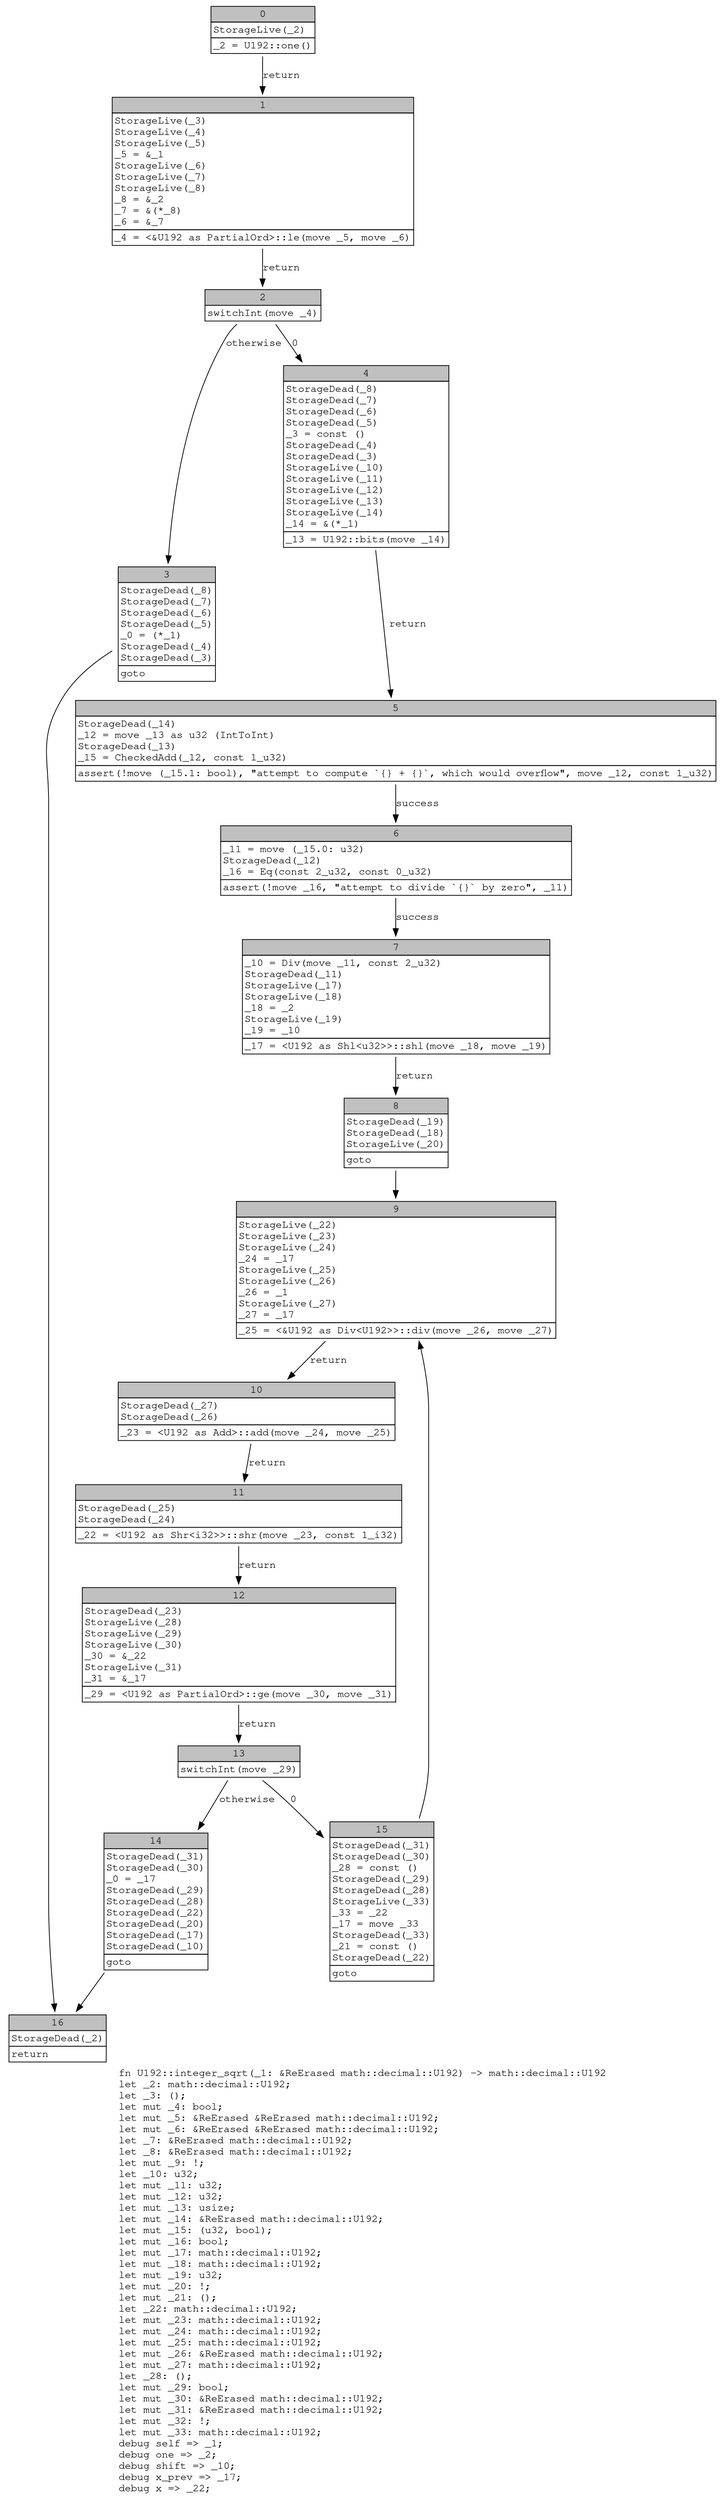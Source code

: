 digraph Mir_0_843 {
    graph [fontname="Courier, monospace"];
    node [fontname="Courier, monospace"];
    edge [fontname="Courier, monospace"];
    label=<fn U192::integer_sqrt(_1: &amp;ReErased math::decimal::U192) -&gt; math::decimal::U192<br align="left"/>let _2: math::decimal::U192;<br align="left"/>let _3: ();<br align="left"/>let mut _4: bool;<br align="left"/>let mut _5: &amp;ReErased &amp;ReErased math::decimal::U192;<br align="left"/>let mut _6: &amp;ReErased &amp;ReErased math::decimal::U192;<br align="left"/>let _7: &amp;ReErased math::decimal::U192;<br align="left"/>let _8: &amp;ReErased math::decimal::U192;<br align="left"/>let mut _9: !;<br align="left"/>let _10: u32;<br align="left"/>let mut _11: u32;<br align="left"/>let mut _12: u32;<br align="left"/>let mut _13: usize;<br align="left"/>let mut _14: &amp;ReErased math::decimal::U192;<br align="left"/>let mut _15: (u32, bool);<br align="left"/>let mut _16: bool;<br align="left"/>let mut _17: math::decimal::U192;<br align="left"/>let mut _18: math::decimal::U192;<br align="left"/>let mut _19: u32;<br align="left"/>let mut _20: !;<br align="left"/>let mut _21: ();<br align="left"/>let _22: math::decimal::U192;<br align="left"/>let mut _23: math::decimal::U192;<br align="left"/>let mut _24: math::decimal::U192;<br align="left"/>let mut _25: math::decimal::U192;<br align="left"/>let mut _26: &amp;ReErased math::decimal::U192;<br align="left"/>let mut _27: math::decimal::U192;<br align="left"/>let _28: ();<br align="left"/>let mut _29: bool;<br align="left"/>let mut _30: &amp;ReErased math::decimal::U192;<br align="left"/>let mut _31: &amp;ReErased math::decimal::U192;<br align="left"/>let mut _32: !;<br align="left"/>let mut _33: math::decimal::U192;<br align="left"/>debug self =&gt; _1;<br align="left"/>debug one =&gt; _2;<br align="left"/>debug shift =&gt; _10;<br align="left"/>debug x_prev =&gt; _17;<br align="left"/>debug x =&gt; _22;<br align="left"/>>;
    bb0__0_843 [shape="none", label=<<table border="0" cellborder="1" cellspacing="0"><tr><td bgcolor="gray" align="center" colspan="1">0</td></tr><tr><td align="left" balign="left">StorageLive(_2)<br/></td></tr><tr><td align="left">_2 = U192::one()</td></tr></table>>];
    bb1__0_843 [shape="none", label=<<table border="0" cellborder="1" cellspacing="0"><tr><td bgcolor="gray" align="center" colspan="1">1</td></tr><tr><td align="left" balign="left">StorageLive(_3)<br/>StorageLive(_4)<br/>StorageLive(_5)<br/>_5 = &amp;_1<br/>StorageLive(_6)<br/>StorageLive(_7)<br/>StorageLive(_8)<br/>_8 = &amp;_2<br/>_7 = &amp;(*_8)<br/>_6 = &amp;_7<br/></td></tr><tr><td align="left">_4 = &lt;&amp;U192 as PartialOrd&gt;::le(move _5, move _6)</td></tr></table>>];
    bb2__0_843 [shape="none", label=<<table border="0" cellborder="1" cellspacing="0"><tr><td bgcolor="gray" align="center" colspan="1">2</td></tr><tr><td align="left">switchInt(move _4)</td></tr></table>>];
    bb3__0_843 [shape="none", label=<<table border="0" cellborder="1" cellspacing="0"><tr><td bgcolor="gray" align="center" colspan="1">3</td></tr><tr><td align="left" balign="left">StorageDead(_8)<br/>StorageDead(_7)<br/>StorageDead(_6)<br/>StorageDead(_5)<br/>_0 = (*_1)<br/>StorageDead(_4)<br/>StorageDead(_3)<br/></td></tr><tr><td align="left">goto</td></tr></table>>];
    bb4__0_843 [shape="none", label=<<table border="0" cellborder="1" cellspacing="0"><tr><td bgcolor="gray" align="center" colspan="1">4</td></tr><tr><td align="left" balign="left">StorageDead(_8)<br/>StorageDead(_7)<br/>StorageDead(_6)<br/>StorageDead(_5)<br/>_3 = const ()<br/>StorageDead(_4)<br/>StorageDead(_3)<br/>StorageLive(_10)<br/>StorageLive(_11)<br/>StorageLive(_12)<br/>StorageLive(_13)<br/>StorageLive(_14)<br/>_14 = &amp;(*_1)<br/></td></tr><tr><td align="left">_13 = U192::bits(move _14)</td></tr></table>>];
    bb5__0_843 [shape="none", label=<<table border="0" cellborder="1" cellspacing="0"><tr><td bgcolor="gray" align="center" colspan="1">5</td></tr><tr><td align="left" balign="left">StorageDead(_14)<br/>_12 = move _13 as u32 (IntToInt)<br/>StorageDead(_13)<br/>_15 = CheckedAdd(_12, const 1_u32)<br/></td></tr><tr><td align="left">assert(!move (_15.1: bool), &quot;attempt to compute `{} + {}`, which would overflow&quot;, move _12, const 1_u32)</td></tr></table>>];
    bb6__0_843 [shape="none", label=<<table border="0" cellborder="1" cellspacing="0"><tr><td bgcolor="gray" align="center" colspan="1">6</td></tr><tr><td align="left" balign="left">_11 = move (_15.0: u32)<br/>StorageDead(_12)<br/>_16 = Eq(const 2_u32, const 0_u32)<br/></td></tr><tr><td align="left">assert(!move _16, &quot;attempt to divide `{}` by zero&quot;, _11)</td></tr></table>>];
    bb7__0_843 [shape="none", label=<<table border="0" cellborder="1" cellspacing="0"><tr><td bgcolor="gray" align="center" colspan="1">7</td></tr><tr><td align="left" balign="left">_10 = Div(move _11, const 2_u32)<br/>StorageDead(_11)<br/>StorageLive(_17)<br/>StorageLive(_18)<br/>_18 = _2<br/>StorageLive(_19)<br/>_19 = _10<br/></td></tr><tr><td align="left">_17 = &lt;U192 as Shl&lt;u32&gt;&gt;::shl(move _18, move _19)</td></tr></table>>];
    bb8__0_843 [shape="none", label=<<table border="0" cellborder="1" cellspacing="0"><tr><td bgcolor="gray" align="center" colspan="1">8</td></tr><tr><td align="left" balign="left">StorageDead(_19)<br/>StorageDead(_18)<br/>StorageLive(_20)<br/></td></tr><tr><td align="left">goto</td></tr></table>>];
    bb9__0_843 [shape="none", label=<<table border="0" cellborder="1" cellspacing="0"><tr><td bgcolor="gray" align="center" colspan="1">9</td></tr><tr><td align="left" balign="left">StorageLive(_22)<br/>StorageLive(_23)<br/>StorageLive(_24)<br/>_24 = _17<br/>StorageLive(_25)<br/>StorageLive(_26)<br/>_26 = _1<br/>StorageLive(_27)<br/>_27 = _17<br/></td></tr><tr><td align="left">_25 = &lt;&amp;U192 as Div&lt;U192&gt;&gt;::div(move _26, move _27)</td></tr></table>>];
    bb10__0_843 [shape="none", label=<<table border="0" cellborder="1" cellspacing="0"><tr><td bgcolor="gray" align="center" colspan="1">10</td></tr><tr><td align="left" balign="left">StorageDead(_27)<br/>StorageDead(_26)<br/></td></tr><tr><td align="left">_23 = &lt;U192 as Add&gt;::add(move _24, move _25)</td></tr></table>>];
    bb11__0_843 [shape="none", label=<<table border="0" cellborder="1" cellspacing="0"><tr><td bgcolor="gray" align="center" colspan="1">11</td></tr><tr><td align="left" balign="left">StorageDead(_25)<br/>StorageDead(_24)<br/></td></tr><tr><td align="left">_22 = &lt;U192 as Shr&lt;i32&gt;&gt;::shr(move _23, const 1_i32)</td></tr></table>>];
    bb12__0_843 [shape="none", label=<<table border="0" cellborder="1" cellspacing="0"><tr><td bgcolor="gray" align="center" colspan="1">12</td></tr><tr><td align="left" balign="left">StorageDead(_23)<br/>StorageLive(_28)<br/>StorageLive(_29)<br/>StorageLive(_30)<br/>_30 = &amp;_22<br/>StorageLive(_31)<br/>_31 = &amp;_17<br/></td></tr><tr><td align="left">_29 = &lt;U192 as PartialOrd&gt;::ge(move _30, move _31)</td></tr></table>>];
    bb13__0_843 [shape="none", label=<<table border="0" cellborder="1" cellspacing="0"><tr><td bgcolor="gray" align="center" colspan="1">13</td></tr><tr><td align="left">switchInt(move _29)</td></tr></table>>];
    bb14__0_843 [shape="none", label=<<table border="0" cellborder="1" cellspacing="0"><tr><td bgcolor="gray" align="center" colspan="1">14</td></tr><tr><td align="left" balign="left">StorageDead(_31)<br/>StorageDead(_30)<br/>_0 = _17<br/>StorageDead(_29)<br/>StorageDead(_28)<br/>StorageDead(_22)<br/>StorageDead(_20)<br/>StorageDead(_17)<br/>StorageDead(_10)<br/></td></tr><tr><td align="left">goto</td></tr></table>>];
    bb15__0_843 [shape="none", label=<<table border="0" cellborder="1" cellspacing="0"><tr><td bgcolor="gray" align="center" colspan="1">15</td></tr><tr><td align="left" balign="left">StorageDead(_31)<br/>StorageDead(_30)<br/>_28 = const ()<br/>StorageDead(_29)<br/>StorageDead(_28)<br/>StorageLive(_33)<br/>_33 = _22<br/>_17 = move _33<br/>StorageDead(_33)<br/>_21 = const ()<br/>StorageDead(_22)<br/></td></tr><tr><td align="left">goto</td></tr></table>>];
    bb16__0_843 [shape="none", label=<<table border="0" cellborder="1" cellspacing="0"><tr><td bgcolor="gray" align="center" colspan="1">16</td></tr><tr><td align="left" balign="left">StorageDead(_2)<br/></td></tr><tr><td align="left">return</td></tr></table>>];
    bb0__0_843 -> bb1__0_843 [label="return"];
    bb1__0_843 -> bb2__0_843 [label="return"];
    bb2__0_843 -> bb4__0_843 [label="0"];
    bb2__0_843 -> bb3__0_843 [label="otherwise"];
    bb3__0_843 -> bb16__0_843 [label=""];
    bb4__0_843 -> bb5__0_843 [label="return"];
    bb5__0_843 -> bb6__0_843 [label="success"];
    bb6__0_843 -> bb7__0_843 [label="success"];
    bb7__0_843 -> bb8__0_843 [label="return"];
    bb8__0_843 -> bb9__0_843 [label=""];
    bb9__0_843 -> bb10__0_843 [label="return"];
    bb10__0_843 -> bb11__0_843 [label="return"];
    bb11__0_843 -> bb12__0_843 [label="return"];
    bb12__0_843 -> bb13__0_843 [label="return"];
    bb13__0_843 -> bb15__0_843 [label="0"];
    bb13__0_843 -> bb14__0_843 [label="otherwise"];
    bb14__0_843 -> bb16__0_843 [label=""];
    bb15__0_843 -> bb9__0_843 [label=""];
}
